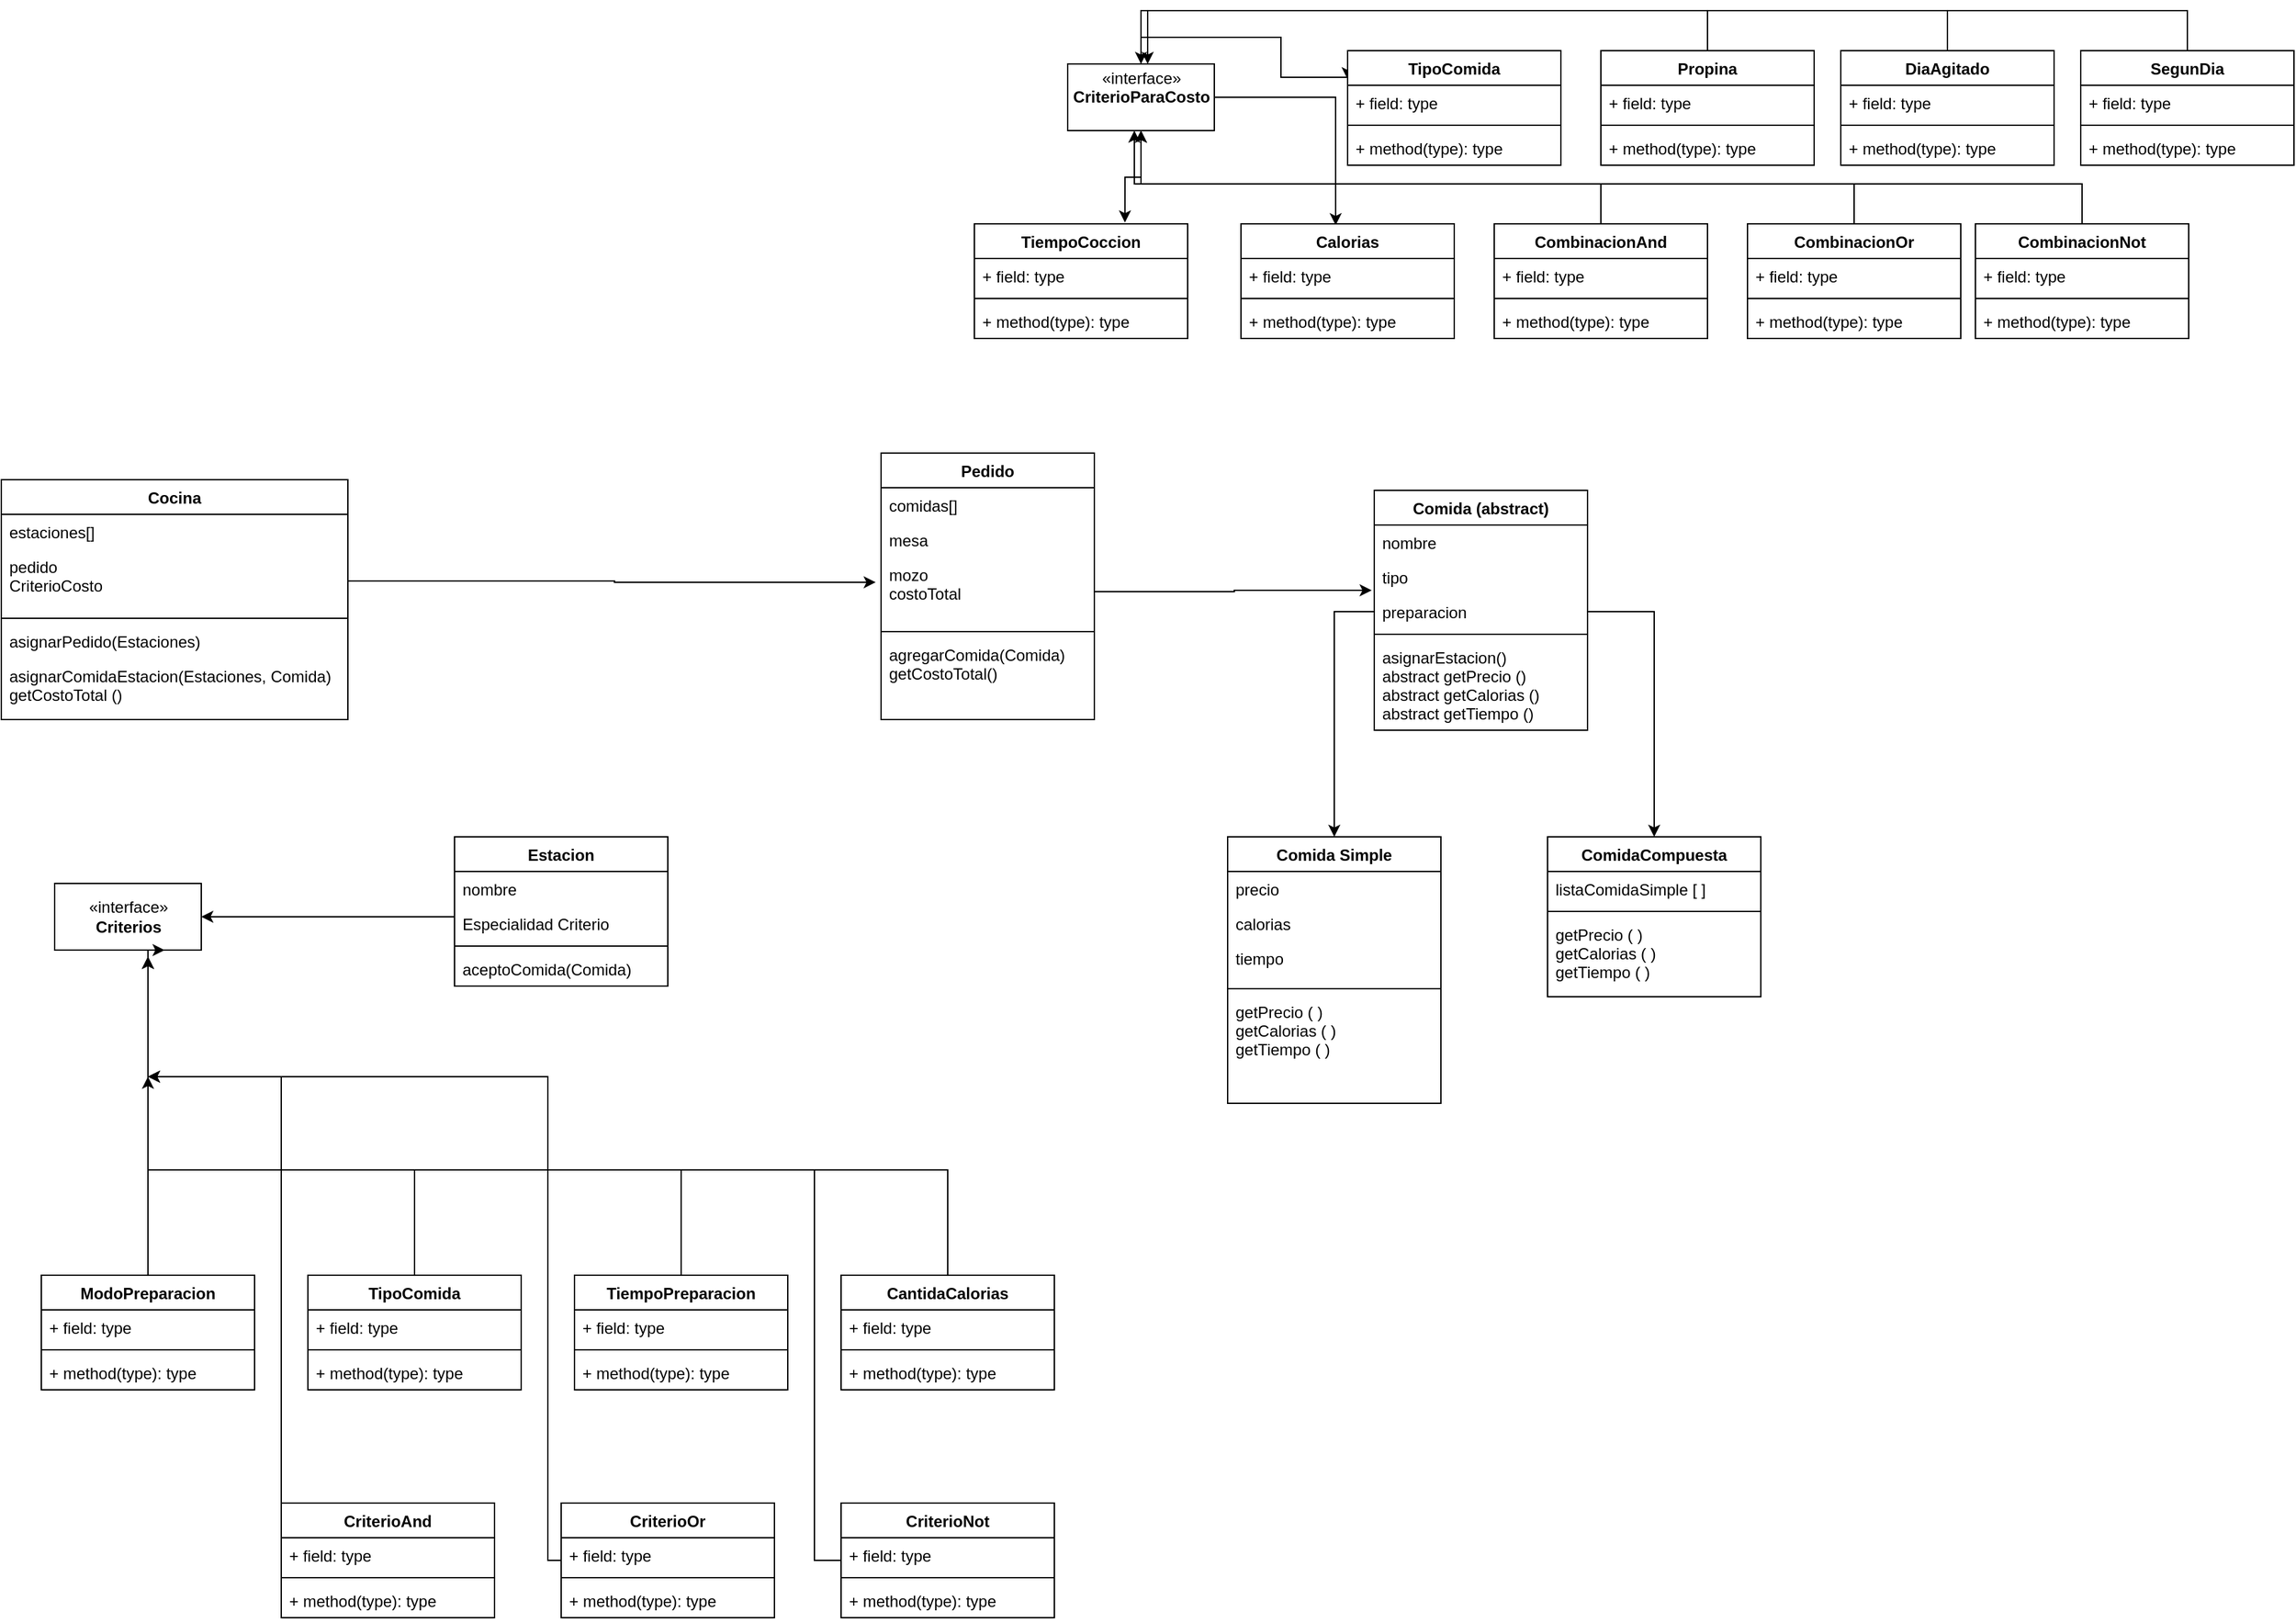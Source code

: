 <mxfile version="14.6.5" type="device"><diagram id="C5RBs43oDa-KdzZeNtuy" name="Page-1"><mxGraphModel dx="868" dy="1703" grid="1" gridSize="10" guides="1" tooltips="1" connect="1" arrows="1" fold="1" page="1" pageScale="1" pageWidth="827" pageHeight="1169" math="0" shadow="0"><root><mxCell id="WIyWlLk6GJQsqaUBKTNV-0"/><mxCell id="WIyWlLk6GJQsqaUBKTNV-1" parent="WIyWlLk6GJQsqaUBKTNV-0"/><mxCell id="zkfFHV4jXpPFQw0GAbJ--0" value="Pedido" style="swimlane;fontStyle=1;align=center;verticalAlign=top;childLayout=stackLayout;horizontal=1;startSize=26;horizontalStack=0;resizeParent=1;resizeLast=0;collapsible=1;marginBottom=0;rounded=0;shadow=0;strokeWidth=1;" parent="WIyWlLk6GJQsqaUBKTNV-1" vertex="1"><mxGeometry x="720" y="-118" width="160" height="200" as="geometry"><mxRectangle x="230" y="140" width="160" height="26" as="alternateBounds"/></mxGeometry></mxCell><mxCell id="zkfFHV4jXpPFQw0GAbJ--2" value="comidas[]" style="text;align=left;verticalAlign=top;spacingLeft=4;spacingRight=4;overflow=hidden;rotatable=0;points=[[0,0.5],[1,0.5]];portConstraint=eastwest;rounded=0;shadow=0;html=0;" parent="zkfFHV4jXpPFQw0GAbJ--0" vertex="1"><mxGeometry y="26" width="160" height="26" as="geometry"/></mxCell><mxCell id="zkfFHV4jXpPFQw0GAbJ--3" value="mesa" style="text;align=left;verticalAlign=top;spacingLeft=4;spacingRight=4;overflow=hidden;rotatable=0;points=[[0,0.5],[1,0.5]];portConstraint=eastwest;rounded=0;shadow=0;html=0;" parent="zkfFHV4jXpPFQw0GAbJ--0" vertex="1"><mxGeometry y="52" width="160" height="26" as="geometry"/></mxCell><mxCell id="Kz-3ot_1sc9lr8RU4Sk7-0" value="mozo&#10;costoTotal" style="text;align=left;verticalAlign=top;spacingLeft=4;spacingRight=4;overflow=hidden;rotatable=0;points=[[0,0.5],[1,0.5]];portConstraint=eastwest;rounded=0;shadow=0;html=0;" parent="zkfFHV4jXpPFQw0GAbJ--0" vertex="1"><mxGeometry y="78" width="160" height="52" as="geometry"/></mxCell><mxCell id="zkfFHV4jXpPFQw0GAbJ--4" value="" style="line;html=1;strokeWidth=1;align=left;verticalAlign=middle;spacingTop=-1;spacingLeft=3;spacingRight=3;rotatable=0;labelPosition=right;points=[];portConstraint=eastwest;" parent="zkfFHV4jXpPFQw0GAbJ--0" vertex="1"><mxGeometry y="130" width="160" height="8" as="geometry"/></mxCell><mxCell id="zkfFHV4jXpPFQw0GAbJ--5" value="agregarComida(Comida)&#10;getCostoTotal()" style="text;align=left;verticalAlign=top;spacingLeft=4;spacingRight=4;overflow=hidden;rotatable=0;points=[[0,0.5],[1,0.5]];portConstraint=eastwest;" parent="zkfFHV4jXpPFQw0GAbJ--0" vertex="1"><mxGeometry y="138" width="160" height="62" as="geometry"/></mxCell><mxCell id="Kz-3ot_1sc9lr8RU4Sk7-1" value="Comida (abstract)" style="swimlane;fontStyle=1;align=center;verticalAlign=top;childLayout=stackLayout;horizontal=1;startSize=26;horizontalStack=0;resizeParent=1;resizeParentMax=0;resizeLast=0;collapsible=1;marginBottom=0;" parent="WIyWlLk6GJQsqaUBKTNV-1" vertex="1"><mxGeometry x="1090" y="-90" width="160" height="180" as="geometry"/></mxCell><mxCell id="Kz-3ot_1sc9lr8RU4Sk7-2" value="nombre" style="text;strokeColor=none;fillColor=none;align=left;verticalAlign=top;spacingLeft=4;spacingRight=4;overflow=hidden;rotatable=0;points=[[0,0.5],[1,0.5]];portConstraint=eastwest;" parent="Kz-3ot_1sc9lr8RU4Sk7-1" vertex="1"><mxGeometry y="26" width="160" height="26" as="geometry"/></mxCell><mxCell id="Kz-3ot_1sc9lr8RU4Sk7-5" value="tipo" style="text;strokeColor=none;fillColor=none;align=left;verticalAlign=top;spacingLeft=4;spacingRight=4;overflow=hidden;rotatable=0;points=[[0,0.5],[1,0.5]];portConstraint=eastwest;" parent="Kz-3ot_1sc9lr8RU4Sk7-1" vertex="1"><mxGeometry y="52" width="160" height="26" as="geometry"/></mxCell><mxCell id="Kz-3ot_1sc9lr8RU4Sk7-6" value="preparacion" style="text;strokeColor=none;fillColor=none;align=left;verticalAlign=top;spacingLeft=4;spacingRight=4;overflow=hidden;rotatable=0;points=[[0,0.5],[1,0.5]];portConstraint=eastwest;" parent="Kz-3ot_1sc9lr8RU4Sk7-1" vertex="1"><mxGeometry y="78" width="160" height="26" as="geometry"/></mxCell><mxCell id="Kz-3ot_1sc9lr8RU4Sk7-3" value="" style="line;strokeWidth=1;fillColor=none;align=left;verticalAlign=middle;spacingTop=-1;spacingLeft=3;spacingRight=3;rotatable=0;labelPosition=right;points=[];portConstraint=eastwest;" parent="Kz-3ot_1sc9lr8RU4Sk7-1" vertex="1"><mxGeometry y="104" width="160" height="8" as="geometry"/></mxCell><mxCell id="Kz-3ot_1sc9lr8RU4Sk7-4" value="asignarEstacion()&#10;abstract getPrecio () &#10;abstract getCalorias ()&#10;abstract getTiempo ()" style="text;strokeColor=none;fillColor=none;align=left;verticalAlign=top;spacingLeft=4;spacingRight=4;overflow=hidden;rotatable=0;points=[[0,0.5],[1,0.5]];portConstraint=eastwest;" parent="Kz-3ot_1sc9lr8RU4Sk7-1" vertex="1"><mxGeometry y="112" width="160" height="68" as="geometry"/></mxCell><mxCell id="3FcTB4RS8GhoP3CF2uxg-9" style="edgeStyle=orthogonalEdgeStyle;rounded=0;orthogonalLoop=1;jettySize=auto;html=1;entryX=1;entryY=0.5;entryDx=0;entryDy=0;exitX=0;exitY=0.5;exitDx=0;exitDy=0;" edge="1" parent="WIyWlLk6GJQsqaUBKTNV-1" source="Kz-3ot_1sc9lr8RU4Sk7-21" target="3FcTB4RS8GhoP3CF2uxg-8"><mxGeometry relative="1" as="geometry"><mxPoint x="470" y="230" as="sourcePoint"/><Array as="points"><mxPoint x="400" y="230"/></Array></mxGeometry></mxCell><mxCell id="Kz-3ot_1sc9lr8RU4Sk7-20" value="Estacion" style="swimlane;fontStyle=1;align=center;verticalAlign=top;childLayout=stackLayout;horizontal=1;startSize=26;horizontalStack=0;resizeParent=1;resizeParentMax=0;resizeLast=0;collapsible=1;marginBottom=0;" parent="WIyWlLk6GJQsqaUBKTNV-1" vertex="1"><mxGeometry x="400" y="170" width="160" height="112" as="geometry"/></mxCell><mxCell id="Kz-3ot_1sc9lr8RU4Sk7-25" value="nombre" style="text;strokeColor=none;fillColor=none;align=left;verticalAlign=top;spacingLeft=4;spacingRight=4;overflow=hidden;rotatable=0;points=[[0,0.5],[1,0.5]];portConstraint=eastwest;" parent="Kz-3ot_1sc9lr8RU4Sk7-20" vertex="1"><mxGeometry y="26" width="160" height="26" as="geometry"/></mxCell><mxCell id="Kz-3ot_1sc9lr8RU4Sk7-21" value="Especialidad Criterio" style="text;strokeColor=none;fillColor=none;align=left;verticalAlign=top;spacingLeft=4;spacingRight=4;overflow=hidden;rotatable=0;points=[[0,0.5],[1,0.5]];portConstraint=eastwest;" parent="Kz-3ot_1sc9lr8RU4Sk7-20" vertex="1"><mxGeometry y="52" width="160" height="26" as="geometry"/></mxCell><mxCell id="Kz-3ot_1sc9lr8RU4Sk7-22" value="" style="line;strokeWidth=1;fillColor=none;align=left;verticalAlign=middle;spacingTop=-1;spacingLeft=3;spacingRight=3;rotatable=0;labelPosition=right;points=[];portConstraint=eastwest;" parent="Kz-3ot_1sc9lr8RU4Sk7-20" vertex="1"><mxGeometry y="78" width="160" height="8" as="geometry"/></mxCell><mxCell id="Kz-3ot_1sc9lr8RU4Sk7-23" value="aceptoComida(Comida)" style="text;strokeColor=none;fillColor=none;align=left;verticalAlign=top;spacingLeft=4;spacingRight=4;overflow=hidden;rotatable=0;points=[[0,0.5],[1,0.5]];portConstraint=eastwest;" parent="Kz-3ot_1sc9lr8RU4Sk7-20" vertex="1"><mxGeometry y="86" width="160" height="26" as="geometry"/></mxCell><mxCell id="9lxDhTUcRGV7ZUSp1X0i-5" value="Cocina" style="swimlane;fontStyle=1;align=center;verticalAlign=top;childLayout=stackLayout;horizontal=1;startSize=26;horizontalStack=0;resizeParent=1;resizeParentMax=0;resizeLast=0;collapsible=1;marginBottom=0;" parent="WIyWlLk6GJQsqaUBKTNV-1" vertex="1"><mxGeometry x="60" y="-98" width="260" height="180" as="geometry"/></mxCell><mxCell id="9lxDhTUcRGV7ZUSp1X0i-6" value="estaciones[]" style="text;strokeColor=none;fillColor=none;align=left;verticalAlign=top;spacingLeft=4;spacingRight=4;overflow=hidden;rotatable=0;points=[[0,0.5],[1,0.5]];portConstraint=eastwest;" parent="9lxDhTUcRGV7ZUSp1X0i-5" vertex="1"><mxGeometry y="26" width="260" height="26" as="geometry"/></mxCell><mxCell id="9lxDhTUcRGV7ZUSp1X0i-10" value="pedido&#10;CriterioCosto" style="text;strokeColor=none;fillColor=none;align=left;verticalAlign=top;spacingLeft=4;spacingRight=4;overflow=hidden;rotatable=0;points=[[0,0.5],[1,0.5]];portConstraint=eastwest;" parent="9lxDhTUcRGV7ZUSp1X0i-5" vertex="1"><mxGeometry y="52" width="260" height="48" as="geometry"/></mxCell><mxCell id="9lxDhTUcRGV7ZUSp1X0i-7" value="" style="line;strokeWidth=1;fillColor=none;align=left;verticalAlign=middle;spacingTop=-1;spacingLeft=3;spacingRight=3;rotatable=0;labelPosition=right;points=[];portConstraint=eastwest;" parent="9lxDhTUcRGV7ZUSp1X0i-5" vertex="1"><mxGeometry y="100" width="260" height="8" as="geometry"/></mxCell><mxCell id="9lxDhTUcRGV7ZUSp1X0i-13" value="asignarPedido(Estaciones)" style="text;strokeColor=none;fillColor=none;align=left;verticalAlign=top;spacingLeft=4;spacingRight=4;overflow=hidden;rotatable=0;points=[[0,0.5],[1,0.5]];portConstraint=eastwest;" parent="9lxDhTUcRGV7ZUSp1X0i-5" vertex="1"><mxGeometry y="108" width="260" height="26" as="geometry"/></mxCell><mxCell id="9lxDhTUcRGV7ZUSp1X0i-8" value="asignarComidaEstacion(Estaciones, Comida)&#10;getCostoTotal ()" style="text;strokeColor=none;fillColor=none;align=left;verticalAlign=top;spacingLeft=4;spacingRight=4;overflow=hidden;rotatable=0;points=[[0,0.5],[1,0.5]];portConstraint=eastwest;" parent="9lxDhTUcRGV7ZUSp1X0i-5" vertex="1"><mxGeometry y="134" width="260" height="46" as="geometry"/></mxCell><mxCell id="3FcTB4RS8GhoP3CF2uxg-0" value="Comida Simple" style="swimlane;fontStyle=1;align=center;verticalAlign=top;childLayout=stackLayout;horizontal=1;startSize=26;horizontalStack=0;resizeParent=1;resizeParentMax=0;resizeLast=0;collapsible=1;marginBottom=0;" vertex="1" parent="WIyWlLk6GJQsqaUBKTNV-1"><mxGeometry x="980" y="170" width="160" height="200" as="geometry"/></mxCell><mxCell id="Kz-3ot_1sc9lr8RU4Sk7-8" value="precio" style="text;strokeColor=none;fillColor=none;align=left;verticalAlign=top;spacingLeft=4;spacingRight=4;overflow=hidden;rotatable=0;points=[[0,0.5],[1,0.5]];portConstraint=eastwest;" parent="3FcTB4RS8GhoP3CF2uxg-0" vertex="1"><mxGeometry y="26" width="160" height="26" as="geometry"/></mxCell><mxCell id="Kz-3ot_1sc9lr8RU4Sk7-7" value="calorias" style="text;strokeColor=none;fillColor=none;align=left;verticalAlign=top;spacingLeft=4;spacingRight=4;overflow=hidden;rotatable=0;points=[[0,0.5],[1,0.5]];portConstraint=eastwest;" parent="3FcTB4RS8GhoP3CF2uxg-0" vertex="1"><mxGeometry y="52" width="160" height="26" as="geometry"/></mxCell><mxCell id="Kz-3ot_1sc9lr8RU4Sk7-9" value="tiempo" style="text;strokeColor=none;fillColor=none;align=left;verticalAlign=top;spacingLeft=4;spacingRight=4;overflow=hidden;rotatable=0;points=[[0,0.5],[1,0.5]];portConstraint=eastwest;" parent="3FcTB4RS8GhoP3CF2uxg-0" vertex="1"><mxGeometry y="78" width="160" height="32" as="geometry"/></mxCell><mxCell id="3FcTB4RS8GhoP3CF2uxg-2" value="" style="line;strokeWidth=1;fillColor=none;align=left;verticalAlign=middle;spacingTop=-1;spacingLeft=3;spacingRight=3;rotatable=0;labelPosition=right;points=[];portConstraint=eastwest;" vertex="1" parent="3FcTB4RS8GhoP3CF2uxg-0"><mxGeometry y="110" width="160" height="8" as="geometry"/></mxCell><mxCell id="3FcTB4RS8GhoP3CF2uxg-3" value="getPrecio ( )&#10;getCalorias ( )&#10;getTiempo ( )" style="text;strokeColor=none;fillColor=none;align=left;verticalAlign=top;spacingLeft=4;spacingRight=4;overflow=hidden;rotatable=0;points=[[0,0.5],[1,0.5]];portConstraint=eastwest;" vertex="1" parent="3FcTB4RS8GhoP3CF2uxg-0"><mxGeometry y="118" width="160" height="82" as="geometry"/></mxCell><mxCell id="3FcTB4RS8GhoP3CF2uxg-4" value="ComidaCompuesta" style="swimlane;fontStyle=1;align=center;verticalAlign=top;childLayout=stackLayout;horizontal=1;startSize=26;horizontalStack=0;resizeParent=1;resizeParentMax=0;resizeLast=0;collapsible=1;marginBottom=0;" vertex="1" parent="WIyWlLk6GJQsqaUBKTNV-1"><mxGeometry x="1220" y="170" width="160" height="120" as="geometry"/></mxCell><mxCell id="3FcTB4RS8GhoP3CF2uxg-5" value="listaComidaSimple [ ]" style="text;strokeColor=none;fillColor=none;align=left;verticalAlign=top;spacingLeft=4;spacingRight=4;overflow=hidden;rotatable=0;points=[[0,0.5],[1,0.5]];portConstraint=eastwest;" vertex="1" parent="3FcTB4RS8GhoP3CF2uxg-4"><mxGeometry y="26" width="160" height="26" as="geometry"/></mxCell><mxCell id="3FcTB4RS8GhoP3CF2uxg-6" value="" style="line;strokeWidth=1;fillColor=none;align=left;verticalAlign=middle;spacingTop=-1;spacingLeft=3;spacingRight=3;rotatable=0;labelPosition=right;points=[];portConstraint=eastwest;" vertex="1" parent="3FcTB4RS8GhoP3CF2uxg-4"><mxGeometry y="52" width="160" height="8" as="geometry"/></mxCell><mxCell id="3FcTB4RS8GhoP3CF2uxg-7" value="getPrecio ( )&#10;getCalorias ( )&#10;getTiempo ( )" style="text;strokeColor=none;fillColor=none;align=left;verticalAlign=top;spacingLeft=4;spacingRight=4;overflow=hidden;rotatable=0;points=[[0,0.5],[1,0.5]];portConstraint=eastwest;" vertex="1" parent="3FcTB4RS8GhoP3CF2uxg-4"><mxGeometry y="60" width="160" height="60" as="geometry"/></mxCell><mxCell id="3FcTB4RS8GhoP3CF2uxg-8" value="«interface»&lt;br&gt;&lt;b&gt;Criterios&lt;/b&gt;" style="html=1;" vertex="1" parent="WIyWlLk6GJQsqaUBKTNV-1"><mxGeometry x="100" y="205" width="110" height="50" as="geometry"/></mxCell><mxCell id="3FcTB4RS8GhoP3CF2uxg-38" style="edgeStyle=orthogonalEdgeStyle;rounded=0;orthogonalLoop=1;jettySize=auto;html=1;" edge="1" parent="WIyWlLk6GJQsqaUBKTNV-1" source="3FcTB4RS8GhoP3CF2uxg-10"><mxGeometry relative="1" as="geometry"><mxPoint x="170" y="260" as="targetPoint"/></mxGeometry></mxCell><mxCell id="3FcTB4RS8GhoP3CF2uxg-10" value="ModoPreparacion" style="swimlane;fontStyle=1;align=center;verticalAlign=top;childLayout=stackLayout;horizontal=1;startSize=26;horizontalStack=0;resizeParent=1;resizeParentMax=0;resizeLast=0;collapsible=1;marginBottom=0;" vertex="1" parent="WIyWlLk6GJQsqaUBKTNV-1"><mxGeometry x="90" y="499" width="160" height="86" as="geometry"/></mxCell><mxCell id="3FcTB4RS8GhoP3CF2uxg-11" value="+ field: type" style="text;strokeColor=none;fillColor=none;align=left;verticalAlign=top;spacingLeft=4;spacingRight=4;overflow=hidden;rotatable=0;points=[[0,0.5],[1,0.5]];portConstraint=eastwest;" vertex="1" parent="3FcTB4RS8GhoP3CF2uxg-10"><mxGeometry y="26" width="160" height="26" as="geometry"/></mxCell><mxCell id="3FcTB4RS8GhoP3CF2uxg-12" value="" style="line;strokeWidth=1;fillColor=none;align=left;verticalAlign=middle;spacingTop=-1;spacingLeft=3;spacingRight=3;rotatable=0;labelPosition=right;points=[];portConstraint=eastwest;" vertex="1" parent="3FcTB4RS8GhoP3CF2uxg-10"><mxGeometry y="52" width="160" height="8" as="geometry"/></mxCell><mxCell id="3FcTB4RS8GhoP3CF2uxg-13" value="+ method(type): type" style="text;strokeColor=none;fillColor=none;align=left;verticalAlign=top;spacingLeft=4;spacingRight=4;overflow=hidden;rotatable=0;points=[[0,0.5],[1,0.5]];portConstraint=eastwest;" vertex="1" parent="3FcTB4RS8GhoP3CF2uxg-10"><mxGeometry y="60" width="160" height="26" as="geometry"/></mxCell><mxCell id="3FcTB4RS8GhoP3CF2uxg-39" style="edgeStyle=orthogonalEdgeStyle;rounded=0;orthogonalLoop=1;jettySize=auto;html=1;" edge="1" parent="WIyWlLk6GJQsqaUBKTNV-1" source="3FcTB4RS8GhoP3CF2uxg-14"><mxGeometry relative="1" as="geometry"><mxPoint x="170" y="260" as="targetPoint"/><Array as="points"><mxPoint x="370" y="420"/><mxPoint x="170" y="420"/></Array></mxGeometry></mxCell><mxCell id="3FcTB4RS8GhoP3CF2uxg-14" value="TipoComida" style="swimlane;fontStyle=1;align=center;verticalAlign=top;childLayout=stackLayout;horizontal=1;startSize=26;horizontalStack=0;resizeParent=1;resizeParentMax=0;resizeLast=0;collapsible=1;marginBottom=0;" vertex="1" parent="WIyWlLk6GJQsqaUBKTNV-1"><mxGeometry x="290" y="499" width="160" height="86" as="geometry"/></mxCell><mxCell id="3FcTB4RS8GhoP3CF2uxg-15" value="+ field: type" style="text;strokeColor=none;fillColor=none;align=left;verticalAlign=top;spacingLeft=4;spacingRight=4;overflow=hidden;rotatable=0;points=[[0,0.5],[1,0.5]];portConstraint=eastwest;" vertex="1" parent="3FcTB4RS8GhoP3CF2uxg-14"><mxGeometry y="26" width="160" height="26" as="geometry"/></mxCell><mxCell id="3FcTB4RS8GhoP3CF2uxg-16" value="" style="line;strokeWidth=1;fillColor=none;align=left;verticalAlign=middle;spacingTop=-1;spacingLeft=3;spacingRight=3;rotatable=0;labelPosition=right;points=[];portConstraint=eastwest;" vertex="1" parent="3FcTB4RS8GhoP3CF2uxg-14"><mxGeometry y="52" width="160" height="8" as="geometry"/></mxCell><mxCell id="3FcTB4RS8GhoP3CF2uxg-17" value="+ method(type): type" style="text;strokeColor=none;fillColor=none;align=left;verticalAlign=top;spacingLeft=4;spacingRight=4;overflow=hidden;rotatable=0;points=[[0,0.5],[1,0.5]];portConstraint=eastwest;" vertex="1" parent="3FcTB4RS8GhoP3CF2uxg-14"><mxGeometry y="60" width="160" height="26" as="geometry"/></mxCell><mxCell id="3FcTB4RS8GhoP3CF2uxg-40" style="edgeStyle=orthogonalEdgeStyle;rounded=0;orthogonalLoop=1;jettySize=auto;html=1;entryX=0.75;entryY=1;entryDx=0;entryDy=0;" edge="1" parent="WIyWlLk6GJQsqaUBKTNV-1" source="3FcTB4RS8GhoP3CF2uxg-18" target="3FcTB4RS8GhoP3CF2uxg-8"><mxGeometry relative="1" as="geometry"><Array as="points"><mxPoint x="570" y="420"/><mxPoint x="170" y="420"/><mxPoint x="170" y="255"/></Array></mxGeometry></mxCell><mxCell id="3FcTB4RS8GhoP3CF2uxg-18" value="TiempoPreparacion" style="swimlane;fontStyle=1;align=center;verticalAlign=top;childLayout=stackLayout;horizontal=1;startSize=26;horizontalStack=0;resizeParent=1;resizeParentMax=0;resizeLast=0;collapsible=1;marginBottom=0;" vertex="1" parent="WIyWlLk6GJQsqaUBKTNV-1"><mxGeometry x="490" y="499" width="160" height="86" as="geometry"/></mxCell><mxCell id="3FcTB4RS8GhoP3CF2uxg-19" value="+ field: type" style="text;strokeColor=none;fillColor=none;align=left;verticalAlign=top;spacingLeft=4;spacingRight=4;overflow=hidden;rotatable=0;points=[[0,0.5],[1,0.5]];portConstraint=eastwest;" vertex="1" parent="3FcTB4RS8GhoP3CF2uxg-18"><mxGeometry y="26" width="160" height="26" as="geometry"/></mxCell><mxCell id="3FcTB4RS8GhoP3CF2uxg-20" value="" style="line;strokeWidth=1;fillColor=none;align=left;verticalAlign=middle;spacingTop=-1;spacingLeft=3;spacingRight=3;rotatable=0;labelPosition=right;points=[];portConstraint=eastwest;" vertex="1" parent="3FcTB4RS8GhoP3CF2uxg-18"><mxGeometry y="52" width="160" height="8" as="geometry"/></mxCell><mxCell id="3FcTB4RS8GhoP3CF2uxg-21" value="+ method(type): type" style="text;strokeColor=none;fillColor=none;align=left;verticalAlign=top;spacingLeft=4;spacingRight=4;overflow=hidden;rotatable=0;points=[[0,0.5],[1,0.5]];portConstraint=eastwest;" vertex="1" parent="3FcTB4RS8GhoP3CF2uxg-18"><mxGeometry y="60" width="160" height="26" as="geometry"/></mxCell><mxCell id="3FcTB4RS8GhoP3CF2uxg-41" style="edgeStyle=orthogonalEdgeStyle;rounded=0;orthogonalLoop=1;jettySize=auto;html=1;" edge="1" parent="WIyWlLk6GJQsqaUBKTNV-1" source="3FcTB4RS8GhoP3CF2uxg-22"><mxGeometry relative="1" as="geometry"><mxPoint x="170" y="260" as="targetPoint"/><Array as="points"><mxPoint x="770" y="420"/><mxPoint x="170" y="420"/></Array></mxGeometry></mxCell><mxCell id="3FcTB4RS8GhoP3CF2uxg-22" value="CantidaCalorias" style="swimlane;fontStyle=1;align=center;verticalAlign=top;childLayout=stackLayout;horizontal=1;startSize=26;horizontalStack=0;resizeParent=1;resizeParentMax=0;resizeLast=0;collapsible=1;marginBottom=0;" vertex="1" parent="WIyWlLk6GJQsqaUBKTNV-1"><mxGeometry x="690" y="499" width="160" height="86" as="geometry"/></mxCell><mxCell id="3FcTB4RS8GhoP3CF2uxg-23" value="+ field: type" style="text;strokeColor=none;fillColor=none;align=left;verticalAlign=top;spacingLeft=4;spacingRight=4;overflow=hidden;rotatable=0;points=[[0,0.5],[1,0.5]];portConstraint=eastwest;" vertex="1" parent="3FcTB4RS8GhoP3CF2uxg-22"><mxGeometry y="26" width="160" height="26" as="geometry"/></mxCell><mxCell id="3FcTB4RS8GhoP3CF2uxg-24" value="" style="line;strokeWidth=1;fillColor=none;align=left;verticalAlign=middle;spacingTop=-1;spacingLeft=3;spacingRight=3;rotatable=0;labelPosition=right;points=[];portConstraint=eastwest;" vertex="1" parent="3FcTB4RS8GhoP3CF2uxg-22"><mxGeometry y="52" width="160" height="8" as="geometry"/></mxCell><mxCell id="3FcTB4RS8GhoP3CF2uxg-25" value="+ method(type): type" style="text;strokeColor=none;fillColor=none;align=left;verticalAlign=top;spacingLeft=4;spacingRight=4;overflow=hidden;rotatable=0;points=[[0,0.5],[1,0.5]];portConstraint=eastwest;" vertex="1" parent="3FcTB4RS8GhoP3CF2uxg-22"><mxGeometry y="60" width="160" height="26" as="geometry"/></mxCell><mxCell id="3FcTB4RS8GhoP3CF2uxg-42" style="edgeStyle=orthogonalEdgeStyle;rounded=0;orthogonalLoop=1;jettySize=auto;html=1;" edge="1" parent="WIyWlLk6GJQsqaUBKTNV-1" source="3FcTB4RS8GhoP3CF2uxg-26"><mxGeometry relative="1" as="geometry"><mxPoint x="170" y="350" as="targetPoint"/><Array as="points"><mxPoint x="270" y="350"/></Array></mxGeometry></mxCell><mxCell id="3FcTB4RS8GhoP3CF2uxg-26" value="CriterioAnd" style="swimlane;fontStyle=1;align=center;verticalAlign=top;childLayout=stackLayout;horizontal=1;startSize=26;horizontalStack=0;resizeParent=1;resizeParentMax=0;resizeLast=0;collapsible=1;marginBottom=0;" vertex="1" parent="WIyWlLk6GJQsqaUBKTNV-1"><mxGeometry x="270" y="670" width="160" height="86" as="geometry"/></mxCell><mxCell id="3FcTB4RS8GhoP3CF2uxg-27" value="+ field: type" style="text;strokeColor=none;fillColor=none;align=left;verticalAlign=top;spacingLeft=4;spacingRight=4;overflow=hidden;rotatable=0;points=[[0,0.5],[1,0.5]];portConstraint=eastwest;" vertex="1" parent="3FcTB4RS8GhoP3CF2uxg-26"><mxGeometry y="26" width="160" height="26" as="geometry"/></mxCell><mxCell id="3FcTB4RS8GhoP3CF2uxg-28" value="" style="line;strokeWidth=1;fillColor=none;align=left;verticalAlign=middle;spacingTop=-1;spacingLeft=3;spacingRight=3;rotatable=0;labelPosition=right;points=[];portConstraint=eastwest;" vertex="1" parent="3FcTB4RS8GhoP3CF2uxg-26"><mxGeometry y="52" width="160" height="8" as="geometry"/></mxCell><mxCell id="3FcTB4RS8GhoP3CF2uxg-29" value="+ method(type): type" style="text;strokeColor=none;fillColor=none;align=left;verticalAlign=top;spacingLeft=4;spacingRight=4;overflow=hidden;rotatable=0;points=[[0,0.5],[1,0.5]];portConstraint=eastwest;" vertex="1" parent="3FcTB4RS8GhoP3CF2uxg-26"><mxGeometry y="60" width="160" height="26" as="geometry"/></mxCell><mxCell id="3FcTB4RS8GhoP3CF2uxg-43" style="edgeStyle=orthogonalEdgeStyle;rounded=0;orthogonalLoop=1;jettySize=auto;html=1;" edge="1" parent="WIyWlLk6GJQsqaUBKTNV-1" source="3FcTB4RS8GhoP3CF2uxg-30"><mxGeometry relative="1" as="geometry"><mxPoint x="170" y="350" as="targetPoint"/><Array as="points"><mxPoint x="470" y="713"/><mxPoint x="470" y="350"/></Array></mxGeometry></mxCell><mxCell id="3FcTB4RS8GhoP3CF2uxg-30" value="CriterioOr" style="swimlane;fontStyle=1;align=center;verticalAlign=top;childLayout=stackLayout;horizontal=1;startSize=26;horizontalStack=0;resizeParent=1;resizeParentMax=0;resizeLast=0;collapsible=1;marginBottom=0;" vertex="1" parent="WIyWlLk6GJQsqaUBKTNV-1"><mxGeometry x="480" y="670" width="160" height="86" as="geometry"/></mxCell><mxCell id="3FcTB4RS8GhoP3CF2uxg-31" value="+ field: type" style="text;strokeColor=none;fillColor=none;align=left;verticalAlign=top;spacingLeft=4;spacingRight=4;overflow=hidden;rotatable=0;points=[[0,0.5],[1,0.5]];portConstraint=eastwest;" vertex="1" parent="3FcTB4RS8GhoP3CF2uxg-30"><mxGeometry y="26" width="160" height="26" as="geometry"/></mxCell><mxCell id="3FcTB4RS8GhoP3CF2uxg-32" value="" style="line;strokeWidth=1;fillColor=none;align=left;verticalAlign=middle;spacingTop=-1;spacingLeft=3;spacingRight=3;rotatable=0;labelPosition=right;points=[];portConstraint=eastwest;" vertex="1" parent="3FcTB4RS8GhoP3CF2uxg-30"><mxGeometry y="52" width="160" height="8" as="geometry"/></mxCell><mxCell id="3FcTB4RS8GhoP3CF2uxg-33" value="+ method(type): type" style="text;strokeColor=none;fillColor=none;align=left;verticalAlign=top;spacingLeft=4;spacingRight=4;overflow=hidden;rotatable=0;points=[[0,0.5],[1,0.5]];portConstraint=eastwest;" vertex="1" parent="3FcTB4RS8GhoP3CF2uxg-30"><mxGeometry y="60" width="160" height="26" as="geometry"/></mxCell><mxCell id="3FcTB4RS8GhoP3CF2uxg-44" style="edgeStyle=orthogonalEdgeStyle;rounded=0;orthogonalLoop=1;jettySize=auto;html=1;" edge="1" parent="WIyWlLk6GJQsqaUBKTNV-1" source="3FcTB4RS8GhoP3CF2uxg-34"><mxGeometry relative="1" as="geometry"><mxPoint x="170" y="350" as="targetPoint"/><Array as="points"><mxPoint x="670" y="713"/><mxPoint x="670" y="420"/><mxPoint x="170" y="420"/></Array></mxGeometry></mxCell><mxCell id="3FcTB4RS8GhoP3CF2uxg-34" value="CriterioNot" style="swimlane;fontStyle=1;align=center;verticalAlign=top;childLayout=stackLayout;horizontal=1;startSize=26;horizontalStack=0;resizeParent=1;resizeParentMax=0;resizeLast=0;collapsible=1;marginBottom=0;" vertex="1" parent="WIyWlLk6GJQsqaUBKTNV-1"><mxGeometry x="690" y="670" width="160" height="86" as="geometry"/></mxCell><mxCell id="3FcTB4RS8GhoP3CF2uxg-35" value="+ field: type" style="text;strokeColor=none;fillColor=none;align=left;verticalAlign=top;spacingLeft=4;spacingRight=4;overflow=hidden;rotatable=0;points=[[0,0.5],[1,0.5]];portConstraint=eastwest;" vertex="1" parent="3FcTB4RS8GhoP3CF2uxg-34"><mxGeometry y="26" width="160" height="26" as="geometry"/></mxCell><mxCell id="3FcTB4RS8GhoP3CF2uxg-36" value="" style="line;strokeWidth=1;fillColor=none;align=left;verticalAlign=middle;spacingTop=-1;spacingLeft=3;spacingRight=3;rotatable=0;labelPosition=right;points=[];portConstraint=eastwest;" vertex="1" parent="3FcTB4RS8GhoP3CF2uxg-34"><mxGeometry y="52" width="160" height="8" as="geometry"/></mxCell><mxCell id="3FcTB4RS8GhoP3CF2uxg-37" value="+ method(type): type" style="text;strokeColor=none;fillColor=none;align=left;verticalAlign=top;spacingLeft=4;spacingRight=4;overflow=hidden;rotatable=0;points=[[0,0.5],[1,0.5]];portConstraint=eastwest;" vertex="1" parent="3FcTB4RS8GhoP3CF2uxg-34"><mxGeometry y="60" width="160" height="26" as="geometry"/></mxCell><mxCell id="3FcTB4RS8GhoP3CF2uxg-93" style="edgeStyle=orthogonalEdgeStyle;rounded=0;orthogonalLoop=1;jettySize=auto;html=1;entryX=0.706;entryY=-0.012;entryDx=0;entryDy=0;entryPerimeter=0;" edge="1" parent="WIyWlLk6GJQsqaUBKTNV-1" source="3FcTB4RS8GhoP3CF2uxg-51" target="3FcTB4RS8GhoP3CF2uxg-68"><mxGeometry relative="1" as="geometry"/></mxCell><mxCell id="3FcTB4RS8GhoP3CF2uxg-94" style="edgeStyle=orthogonalEdgeStyle;rounded=0;orthogonalLoop=1;jettySize=auto;html=1;entryX=0.444;entryY=0.012;entryDx=0;entryDy=0;entryPerimeter=0;" edge="1" parent="WIyWlLk6GJQsqaUBKTNV-1" source="3FcTB4RS8GhoP3CF2uxg-51" target="3FcTB4RS8GhoP3CF2uxg-72"><mxGeometry relative="1" as="geometry"/></mxCell><mxCell id="3FcTB4RS8GhoP3CF2uxg-95" style="edgeStyle=orthogonalEdgeStyle;rounded=0;orthogonalLoop=1;jettySize=auto;html=1;exitX=0.5;exitY=0;exitDx=0;exitDy=0;entryX=0;entryY=0.25;entryDx=0;entryDy=0;" edge="1" parent="WIyWlLk6GJQsqaUBKTNV-1" source="3FcTB4RS8GhoP3CF2uxg-51" target="3FcTB4RS8GhoP3CF2uxg-52"><mxGeometry relative="1" as="geometry"><Array as="points"><mxPoint x="915" y="-430"/><mxPoint x="1020" y="-430"/><mxPoint x="1020" y="-400"/><mxPoint x="1070" y="-400"/></Array></mxGeometry></mxCell><mxCell id="3FcTB4RS8GhoP3CF2uxg-96" style="edgeStyle=orthogonalEdgeStyle;rounded=0;orthogonalLoop=1;jettySize=auto;html=1;" edge="1" parent="WIyWlLk6GJQsqaUBKTNV-1" source="3FcTB4RS8GhoP3CF2uxg-51" target="3FcTB4RS8GhoP3CF2uxg-57"><mxGeometry relative="1" as="geometry"><Array as="points"><mxPoint x="915" y="-450"/><mxPoint x="1340" y="-450"/></Array></mxGeometry></mxCell><mxCell id="3FcTB4RS8GhoP3CF2uxg-51" value="«interface»&lt;br&gt;&lt;b&gt;CriterioParaCosto&lt;br&gt;&lt;br&gt;&lt;/b&gt;" style="html=1;" vertex="1" parent="WIyWlLk6GJQsqaUBKTNV-1"><mxGeometry x="860" y="-410" width="110" height="50" as="geometry"/></mxCell><mxCell id="3FcTB4RS8GhoP3CF2uxg-52" value="TipoComida" style="swimlane;fontStyle=1;align=center;verticalAlign=top;childLayout=stackLayout;horizontal=1;startSize=26;horizontalStack=0;resizeParent=1;resizeParentMax=0;resizeLast=0;collapsible=1;marginBottom=0;" vertex="1" parent="WIyWlLk6GJQsqaUBKTNV-1"><mxGeometry x="1070" y="-420" width="160" height="86" as="geometry"/></mxCell><mxCell id="3FcTB4RS8GhoP3CF2uxg-53" value="+ field: type" style="text;strokeColor=none;fillColor=none;align=left;verticalAlign=top;spacingLeft=4;spacingRight=4;overflow=hidden;rotatable=0;points=[[0,0.5],[1,0.5]];portConstraint=eastwest;" vertex="1" parent="3FcTB4RS8GhoP3CF2uxg-52"><mxGeometry y="26" width="160" height="26" as="geometry"/></mxCell><mxCell id="3FcTB4RS8GhoP3CF2uxg-54" value="" style="line;strokeWidth=1;fillColor=none;align=left;verticalAlign=middle;spacingTop=-1;spacingLeft=3;spacingRight=3;rotatable=0;labelPosition=right;points=[];portConstraint=eastwest;" vertex="1" parent="3FcTB4RS8GhoP3CF2uxg-52"><mxGeometry y="52" width="160" height="8" as="geometry"/></mxCell><mxCell id="3FcTB4RS8GhoP3CF2uxg-55" value="+ method(type): type" style="text;strokeColor=none;fillColor=none;align=left;verticalAlign=top;spacingLeft=4;spacingRight=4;overflow=hidden;rotatable=0;points=[[0,0.5],[1,0.5]];portConstraint=eastwest;" vertex="1" parent="3FcTB4RS8GhoP3CF2uxg-52"><mxGeometry y="60" width="160" height="26" as="geometry"/></mxCell><mxCell id="3FcTB4RS8GhoP3CF2uxg-56" value="Propina" style="swimlane;fontStyle=1;align=center;verticalAlign=top;childLayout=stackLayout;horizontal=1;startSize=26;horizontalStack=0;resizeParent=1;resizeParentMax=0;resizeLast=0;collapsible=1;marginBottom=0;" vertex="1" parent="WIyWlLk6GJQsqaUBKTNV-1"><mxGeometry x="1260" y="-420" width="160" height="86" as="geometry"/></mxCell><mxCell id="3FcTB4RS8GhoP3CF2uxg-57" value="+ field: type" style="text;strokeColor=none;fillColor=none;align=left;verticalAlign=top;spacingLeft=4;spacingRight=4;overflow=hidden;rotatable=0;points=[[0,0.5],[1,0.5]];portConstraint=eastwest;" vertex="1" parent="3FcTB4RS8GhoP3CF2uxg-56"><mxGeometry y="26" width="160" height="26" as="geometry"/></mxCell><mxCell id="3FcTB4RS8GhoP3CF2uxg-58" value="" style="line;strokeWidth=1;fillColor=none;align=left;verticalAlign=middle;spacingTop=-1;spacingLeft=3;spacingRight=3;rotatable=0;labelPosition=right;points=[];portConstraint=eastwest;" vertex="1" parent="3FcTB4RS8GhoP3CF2uxg-56"><mxGeometry y="52" width="160" height="8" as="geometry"/></mxCell><mxCell id="3FcTB4RS8GhoP3CF2uxg-59" value="+ method(type): type" style="text;strokeColor=none;fillColor=none;align=left;verticalAlign=top;spacingLeft=4;spacingRight=4;overflow=hidden;rotatable=0;points=[[0,0.5],[1,0.5]];portConstraint=eastwest;" vertex="1" parent="3FcTB4RS8GhoP3CF2uxg-56"><mxGeometry y="60" width="160" height="26" as="geometry"/></mxCell><mxCell id="3FcTB4RS8GhoP3CF2uxg-98" style="edgeStyle=orthogonalEdgeStyle;rounded=0;orthogonalLoop=1;jettySize=auto;html=1;entryX=0.5;entryY=0;entryDx=0;entryDy=0;" edge="1" parent="WIyWlLk6GJQsqaUBKTNV-1" source="3FcTB4RS8GhoP3CF2uxg-60" target="3FcTB4RS8GhoP3CF2uxg-51"><mxGeometry relative="1" as="geometry"><Array as="points"><mxPoint x="1520" y="-450"/><mxPoint x="915" y="-450"/></Array></mxGeometry></mxCell><mxCell id="3FcTB4RS8GhoP3CF2uxg-60" value="DiaAgitado" style="swimlane;fontStyle=1;align=center;verticalAlign=top;childLayout=stackLayout;horizontal=1;startSize=26;horizontalStack=0;resizeParent=1;resizeParentMax=0;resizeLast=0;collapsible=1;marginBottom=0;" vertex="1" parent="WIyWlLk6GJQsqaUBKTNV-1"><mxGeometry x="1440" y="-420" width="160" height="86" as="geometry"/></mxCell><mxCell id="3FcTB4RS8GhoP3CF2uxg-61" value="+ field: type" style="text;strokeColor=none;fillColor=none;align=left;verticalAlign=top;spacingLeft=4;spacingRight=4;overflow=hidden;rotatable=0;points=[[0,0.5],[1,0.5]];portConstraint=eastwest;" vertex="1" parent="3FcTB4RS8GhoP3CF2uxg-60"><mxGeometry y="26" width="160" height="26" as="geometry"/></mxCell><mxCell id="3FcTB4RS8GhoP3CF2uxg-62" value="" style="line;strokeWidth=1;fillColor=none;align=left;verticalAlign=middle;spacingTop=-1;spacingLeft=3;spacingRight=3;rotatable=0;labelPosition=right;points=[];portConstraint=eastwest;" vertex="1" parent="3FcTB4RS8GhoP3CF2uxg-60"><mxGeometry y="52" width="160" height="8" as="geometry"/></mxCell><mxCell id="3FcTB4RS8GhoP3CF2uxg-63" value="+ method(type): type" style="text;strokeColor=none;fillColor=none;align=left;verticalAlign=top;spacingLeft=4;spacingRight=4;overflow=hidden;rotatable=0;points=[[0,0.5],[1,0.5]];portConstraint=eastwest;" vertex="1" parent="3FcTB4RS8GhoP3CF2uxg-60"><mxGeometry y="60" width="160" height="26" as="geometry"/></mxCell><mxCell id="3FcTB4RS8GhoP3CF2uxg-99" style="edgeStyle=orthogonalEdgeStyle;rounded=0;orthogonalLoop=1;jettySize=auto;html=1;" edge="1" parent="WIyWlLk6GJQsqaUBKTNV-1" source="3FcTB4RS8GhoP3CF2uxg-64"><mxGeometry relative="1" as="geometry"><mxPoint x="920" y="-410" as="targetPoint"/><Array as="points"><mxPoint x="1700" y="-450"/><mxPoint x="920" y="-450"/></Array></mxGeometry></mxCell><mxCell id="3FcTB4RS8GhoP3CF2uxg-64" value="SegunDia" style="swimlane;fontStyle=1;align=center;verticalAlign=top;childLayout=stackLayout;horizontal=1;startSize=26;horizontalStack=0;resizeParent=1;resizeParentMax=0;resizeLast=0;collapsible=1;marginBottom=0;" vertex="1" parent="WIyWlLk6GJQsqaUBKTNV-1"><mxGeometry x="1620" y="-420" width="160" height="86" as="geometry"/></mxCell><mxCell id="3FcTB4RS8GhoP3CF2uxg-65" value="+ field: type" style="text;strokeColor=none;fillColor=none;align=left;verticalAlign=top;spacingLeft=4;spacingRight=4;overflow=hidden;rotatable=0;points=[[0,0.5],[1,0.5]];portConstraint=eastwest;" vertex="1" parent="3FcTB4RS8GhoP3CF2uxg-64"><mxGeometry y="26" width="160" height="26" as="geometry"/></mxCell><mxCell id="3FcTB4RS8GhoP3CF2uxg-66" value="" style="line;strokeWidth=1;fillColor=none;align=left;verticalAlign=middle;spacingTop=-1;spacingLeft=3;spacingRight=3;rotatable=0;labelPosition=right;points=[];portConstraint=eastwest;" vertex="1" parent="3FcTB4RS8GhoP3CF2uxg-64"><mxGeometry y="52" width="160" height="8" as="geometry"/></mxCell><mxCell id="3FcTB4RS8GhoP3CF2uxg-67" value="+ method(type): type" style="text;strokeColor=none;fillColor=none;align=left;verticalAlign=top;spacingLeft=4;spacingRight=4;overflow=hidden;rotatable=0;points=[[0,0.5],[1,0.5]];portConstraint=eastwest;" vertex="1" parent="3FcTB4RS8GhoP3CF2uxg-64"><mxGeometry y="60" width="160" height="26" as="geometry"/></mxCell><mxCell id="3FcTB4RS8GhoP3CF2uxg-68" value="TiempoCoccion" style="swimlane;fontStyle=1;align=center;verticalAlign=top;childLayout=stackLayout;horizontal=1;startSize=26;horizontalStack=0;resizeParent=1;resizeParentMax=0;resizeLast=0;collapsible=1;marginBottom=0;" vertex="1" parent="WIyWlLk6GJQsqaUBKTNV-1"><mxGeometry x="790" y="-290" width="160" height="86" as="geometry"/></mxCell><mxCell id="3FcTB4RS8GhoP3CF2uxg-69" value="+ field: type" style="text;strokeColor=none;fillColor=none;align=left;verticalAlign=top;spacingLeft=4;spacingRight=4;overflow=hidden;rotatable=0;points=[[0,0.5],[1,0.5]];portConstraint=eastwest;" vertex="1" parent="3FcTB4RS8GhoP3CF2uxg-68"><mxGeometry y="26" width="160" height="26" as="geometry"/></mxCell><mxCell id="3FcTB4RS8GhoP3CF2uxg-70" value="" style="line;strokeWidth=1;fillColor=none;align=left;verticalAlign=middle;spacingTop=-1;spacingLeft=3;spacingRight=3;rotatable=0;labelPosition=right;points=[];portConstraint=eastwest;" vertex="1" parent="3FcTB4RS8GhoP3CF2uxg-68"><mxGeometry y="52" width="160" height="8" as="geometry"/></mxCell><mxCell id="3FcTB4RS8GhoP3CF2uxg-71" value="+ method(type): type" style="text;strokeColor=none;fillColor=none;align=left;verticalAlign=top;spacingLeft=4;spacingRight=4;overflow=hidden;rotatable=0;points=[[0,0.5],[1,0.5]];portConstraint=eastwest;" vertex="1" parent="3FcTB4RS8GhoP3CF2uxg-68"><mxGeometry y="60" width="160" height="26" as="geometry"/></mxCell><mxCell id="3FcTB4RS8GhoP3CF2uxg-72" value="Calorias" style="swimlane;fontStyle=1;align=center;verticalAlign=top;childLayout=stackLayout;horizontal=1;startSize=26;horizontalStack=0;resizeParent=1;resizeParentMax=0;resizeLast=0;collapsible=1;marginBottom=0;" vertex="1" parent="WIyWlLk6GJQsqaUBKTNV-1"><mxGeometry x="990" y="-290" width="160" height="86" as="geometry"/></mxCell><mxCell id="3FcTB4RS8GhoP3CF2uxg-73" value="+ field: type" style="text;strokeColor=none;fillColor=none;align=left;verticalAlign=top;spacingLeft=4;spacingRight=4;overflow=hidden;rotatable=0;points=[[0,0.5],[1,0.5]];portConstraint=eastwest;" vertex="1" parent="3FcTB4RS8GhoP3CF2uxg-72"><mxGeometry y="26" width="160" height="26" as="geometry"/></mxCell><mxCell id="3FcTB4RS8GhoP3CF2uxg-74" value="" style="line;strokeWidth=1;fillColor=none;align=left;verticalAlign=middle;spacingTop=-1;spacingLeft=3;spacingRight=3;rotatable=0;labelPosition=right;points=[];portConstraint=eastwest;" vertex="1" parent="3FcTB4RS8GhoP3CF2uxg-72"><mxGeometry y="52" width="160" height="8" as="geometry"/></mxCell><mxCell id="3FcTB4RS8GhoP3CF2uxg-75" value="+ method(type): type" style="text;strokeColor=none;fillColor=none;align=left;verticalAlign=top;spacingLeft=4;spacingRight=4;overflow=hidden;rotatable=0;points=[[0,0.5],[1,0.5]];portConstraint=eastwest;" vertex="1" parent="3FcTB4RS8GhoP3CF2uxg-72"><mxGeometry y="60" width="160" height="26" as="geometry"/></mxCell><mxCell id="3FcTB4RS8GhoP3CF2uxg-97" style="edgeStyle=orthogonalEdgeStyle;rounded=0;orthogonalLoop=1;jettySize=auto;html=1;entryX=0.5;entryY=1;entryDx=0;entryDy=0;" edge="1" parent="WIyWlLk6GJQsqaUBKTNV-1" source="3FcTB4RS8GhoP3CF2uxg-76" target="3FcTB4RS8GhoP3CF2uxg-51"><mxGeometry relative="1" as="geometry"><Array as="points"><mxPoint x="1260" y="-320"/><mxPoint x="915" y="-320"/></Array></mxGeometry></mxCell><mxCell id="3FcTB4RS8GhoP3CF2uxg-76" value="CombinacionAnd" style="swimlane;fontStyle=1;align=center;verticalAlign=top;childLayout=stackLayout;horizontal=1;startSize=26;horizontalStack=0;resizeParent=1;resizeParentMax=0;resizeLast=0;collapsible=1;marginBottom=0;" vertex="1" parent="WIyWlLk6GJQsqaUBKTNV-1"><mxGeometry x="1180" y="-290" width="160" height="86" as="geometry"/></mxCell><mxCell id="3FcTB4RS8GhoP3CF2uxg-77" value="+ field: type" style="text;strokeColor=none;fillColor=none;align=left;verticalAlign=top;spacingLeft=4;spacingRight=4;overflow=hidden;rotatable=0;points=[[0,0.5],[1,0.5]];portConstraint=eastwest;" vertex="1" parent="3FcTB4RS8GhoP3CF2uxg-76"><mxGeometry y="26" width="160" height="26" as="geometry"/></mxCell><mxCell id="3FcTB4RS8GhoP3CF2uxg-78" value="" style="line;strokeWidth=1;fillColor=none;align=left;verticalAlign=middle;spacingTop=-1;spacingLeft=3;spacingRight=3;rotatable=0;labelPosition=right;points=[];portConstraint=eastwest;" vertex="1" parent="3FcTB4RS8GhoP3CF2uxg-76"><mxGeometry y="52" width="160" height="8" as="geometry"/></mxCell><mxCell id="3FcTB4RS8GhoP3CF2uxg-79" value="+ method(type): type" style="text;strokeColor=none;fillColor=none;align=left;verticalAlign=top;spacingLeft=4;spacingRight=4;overflow=hidden;rotatable=0;points=[[0,0.5],[1,0.5]];portConstraint=eastwest;" vertex="1" parent="3FcTB4RS8GhoP3CF2uxg-76"><mxGeometry y="60" width="160" height="26" as="geometry"/></mxCell><mxCell id="3FcTB4RS8GhoP3CF2uxg-100" style="edgeStyle=orthogonalEdgeStyle;rounded=0;orthogonalLoop=1;jettySize=auto;html=1;entryX=0.5;entryY=1;entryDx=0;entryDy=0;" edge="1" parent="WIyWlLk6GJQsqaUBKTNV-1" source="3FcTB4RS8GhoP3CF2uxg-80" target="3FcTB4RS8GhoP3CF2uxg-51"><mxGeometry relative="1" as="geometry"><Array as="points"><mxPoint x="1450" y="-320"/><mxPoint x="915" y="-320"/></Array></mxGeometry></mxCell><mxCell id="3FcTB4RS8GhoP3CF2uxg-80" value="CombinacionOr" style="swimlane;fontStyle=1;align=center;verticalAlign=top;childLayout=stackLayout;horizontal=1;startSize=26;horizontalStack=0;resizeParent=1;resizeParentMax=0;resizeLast=0;collapsible=1;marginBottom=0;" vertex="1" parent="WIyWlLk6GJQsqaUBKTNV-1"><mxGeometry x="1370" y="-290" width="160" height="86" as="geometry"/></mxCell><mxCell id="3FcTB4RS8GhoP3CF2uxg-81" value="+ field: type" style="text;strokeColor=none;fillColor=none;align=left;verticalAlign=top;spacingLeft=4;spacingRight=4;overflow=hidden;rotatable=0;points=[[0,0.5],[1,0.5]];portConstraint=eastwest;" vertex="1" parent="3FcTB4RS8GhoP3CF2uxg-80"><mxGeometry y="26" width="160" height="26" as="geometry"/></mxCell><mxCell id="3FcTB4RS8GhoP3CF2uxg-82" value="" style="line;strokeWidth=1;fillColor=none;align=left;verticalAlign=middle;spacingTop=-1;spacingLeft=3;spacingRight=3;rotatable=0;labelPosition=right;points=[];portConstraint=eastwest;" vertex="1" parent="3FcTB4RS8GhoP3CF2uxg-80"><mxGeometry y="52" width="160" height="8" as="geometry"/></mxCell><mxCell id="3FcTB4RS8GhoP3CF2uxg-83" value="+ method(type): type" style="text;strokeColor=none;fillColor=none;align=left;verticalAlign=top;spacingLeft=4;spacingRight=4;overflow=hidden;rotatable=0;points=[[0,0.5],[1,0.5]];portConstraint=eastwest;" vertex="1" parent="3FcTB4RS8GhoP3CF2uxg-80"><mxGeometry y="60" width="160" height="26" as="geometry"/></mxCell><mxCell id="3FcTB4RS8GhoP3CF2uxg-101" style="edgeStyle=orthogonalEdgeStyle;rounded=0;orthogonalLoop=1;jettySize=auto;html=1;" edge="1" parent="WIyWlLk6GJQsqaUBKTNV-1" source="3FcTB4RS8GhoP3CF2uxg-84"><mxGeometry relative="1" as="geometry"><mxPoint x="910" y="-360" as="targetPoint"/><Array as="points"><mxPoint x="1621" y="-320"/><mxPoint x="910" y="-320"/></Array></mxGeometry></mxCell><mxCell id="3FcTB4RS8GhoP3CF2uxg-84" value="CombinacionNot" style="swimlane;fontStyle=1;align=center;verticalAlign=top;childLayout=stackLayout;horizontal=1;startSize=26;horizontalStack=0;resizeParent=1;resizeParentMax=0;resizeLast=0;collapsible=1;marginBottom=0;" vertex="1" parent="WIyWlLk6GJQsqaUBKTNV-1"><mxGeometry x="1541" y="-290" width="160" height="86" as="geometry"/></mxCell><mxCell id="3FcTB4RS8GhoP3CF2uxg-85" value="+ field: type" style="text;strokeColor=none;fillColor=none;align=left;verticalAlign=top;spacingLeft=4;spacingRight=4;overflow=hidden;rotatable=0;points=[[0,0.5],[1,0.5]];portConstraint=eastwest;" vertex="1" parent="3FcTB4RS8GhoP3CF2uxg-84"><mxGeometry y="26" width="160" height="26" as="geometry"/></mxCell><mxCell id="3FcTB4RS8GhoP3CF2uxg-86" value="" style="line;strokeWidth=1;fillColor=none;align=left;verticalAlign=middle;spacingTop=-1;spacingLeft=3;spacingRight=3;rotatable=0;labelPosition=right;points=[];portConstraint=eastwest;" vertex="1" parent="3FcTB4RS8GhoP3CF2uxg-84"><mxGeometry y="52" width="160" height="8" as="geometry"/></mxCell><mxCell id="3FcTB4RS8GhoP3CF2uxg-87" value="+ method(type): type" style="text;strokeColor=none;fillColor=none;align=left;verticalAlign=top;spacingLeft=4;spacingRight=4;overflow=hidden;rotatable=0;points=[[0,0.5],[1,0.5]];portConstraint=eastwest;" vertex="1" parent="3FcTB4RS8GhoP3CF2uxg-84"><mxGeometry y="60" width="160" height="26" as="geometry"/></mxCell><mxCell id="3FcTB4RS8GhoP3CF2uxg-88" style="edgeStyle=orthogonalEdgeStyle;rounded=0;orthogonalLoop=1;jettySize=auto;html=1;entryX=-0.025;entryY=0.365;entryDx=0;entryDy=0;entryPerimeter=0;" edge="1" parent="WIyWlLk6GJQsqaUBKTNV-1" source="9lxDhTUcRGV7ZUSp1X0i-10" target="Kz-3ot_1sc9lr8RU4Sk7-0"><mxGeometry relative="1" as="geometry"/></mxCell><mxCell id="3FcTB4RS8GhoP3CF2uxg-89" style="edgeStyle=orthogonalEdgeStyle;rounded=0;orthogonalLoop=1;jettySize=auto;html=1;entryX=-0.012;entryY=0.885;entryDx=0;entryDy=0;entryPerimeter=0;" edge="1" parent="WIyWlLk6GJQsqaUBKTNV-1" source="Kz-3ot_1sc9lr8RU4Sk7-0" target="Kz-3ot_1sc9lr8RU4Sk7-5"><mxGeometry relative="1" as="geometry"/></mxCell><mxCell id="3FcTB4RS8GhoP3CF2uxg-90" style="edgeStyle=orthogonalEdgeStyle;rounded=0;orthogonalLoop=1;jettySize=auto;html=1;" edge="1" parent="WIyWlLk6GJQsqaUBKTNV-1" source="Kz-3ot_1sc9lr8RU4Sk7-6" target="3FcTB4RS8GhoP3CF2uxg-4"><mxGeometry relative="1" as="geometry"/></mxCell><mxCell id="3FcTB4RS8GhoP3CF2uxg-91" style="edgeStyle=orthogonalEdgeStyle;rounded=0;orthogonalLoop=1;jettySize=auto;html=1;" edge="1" parent="WIyWlLk6GJQsqaUBKTNV-1" source="Kz-3ot_1sc9lr8RU4Sk7-6" target="3FcTB4RS8GhoP3CF2uxg-0"><mxGeometry relative="1" as="geometry"/></mxCell></root></mxGraphModel></diagram></mxfile>